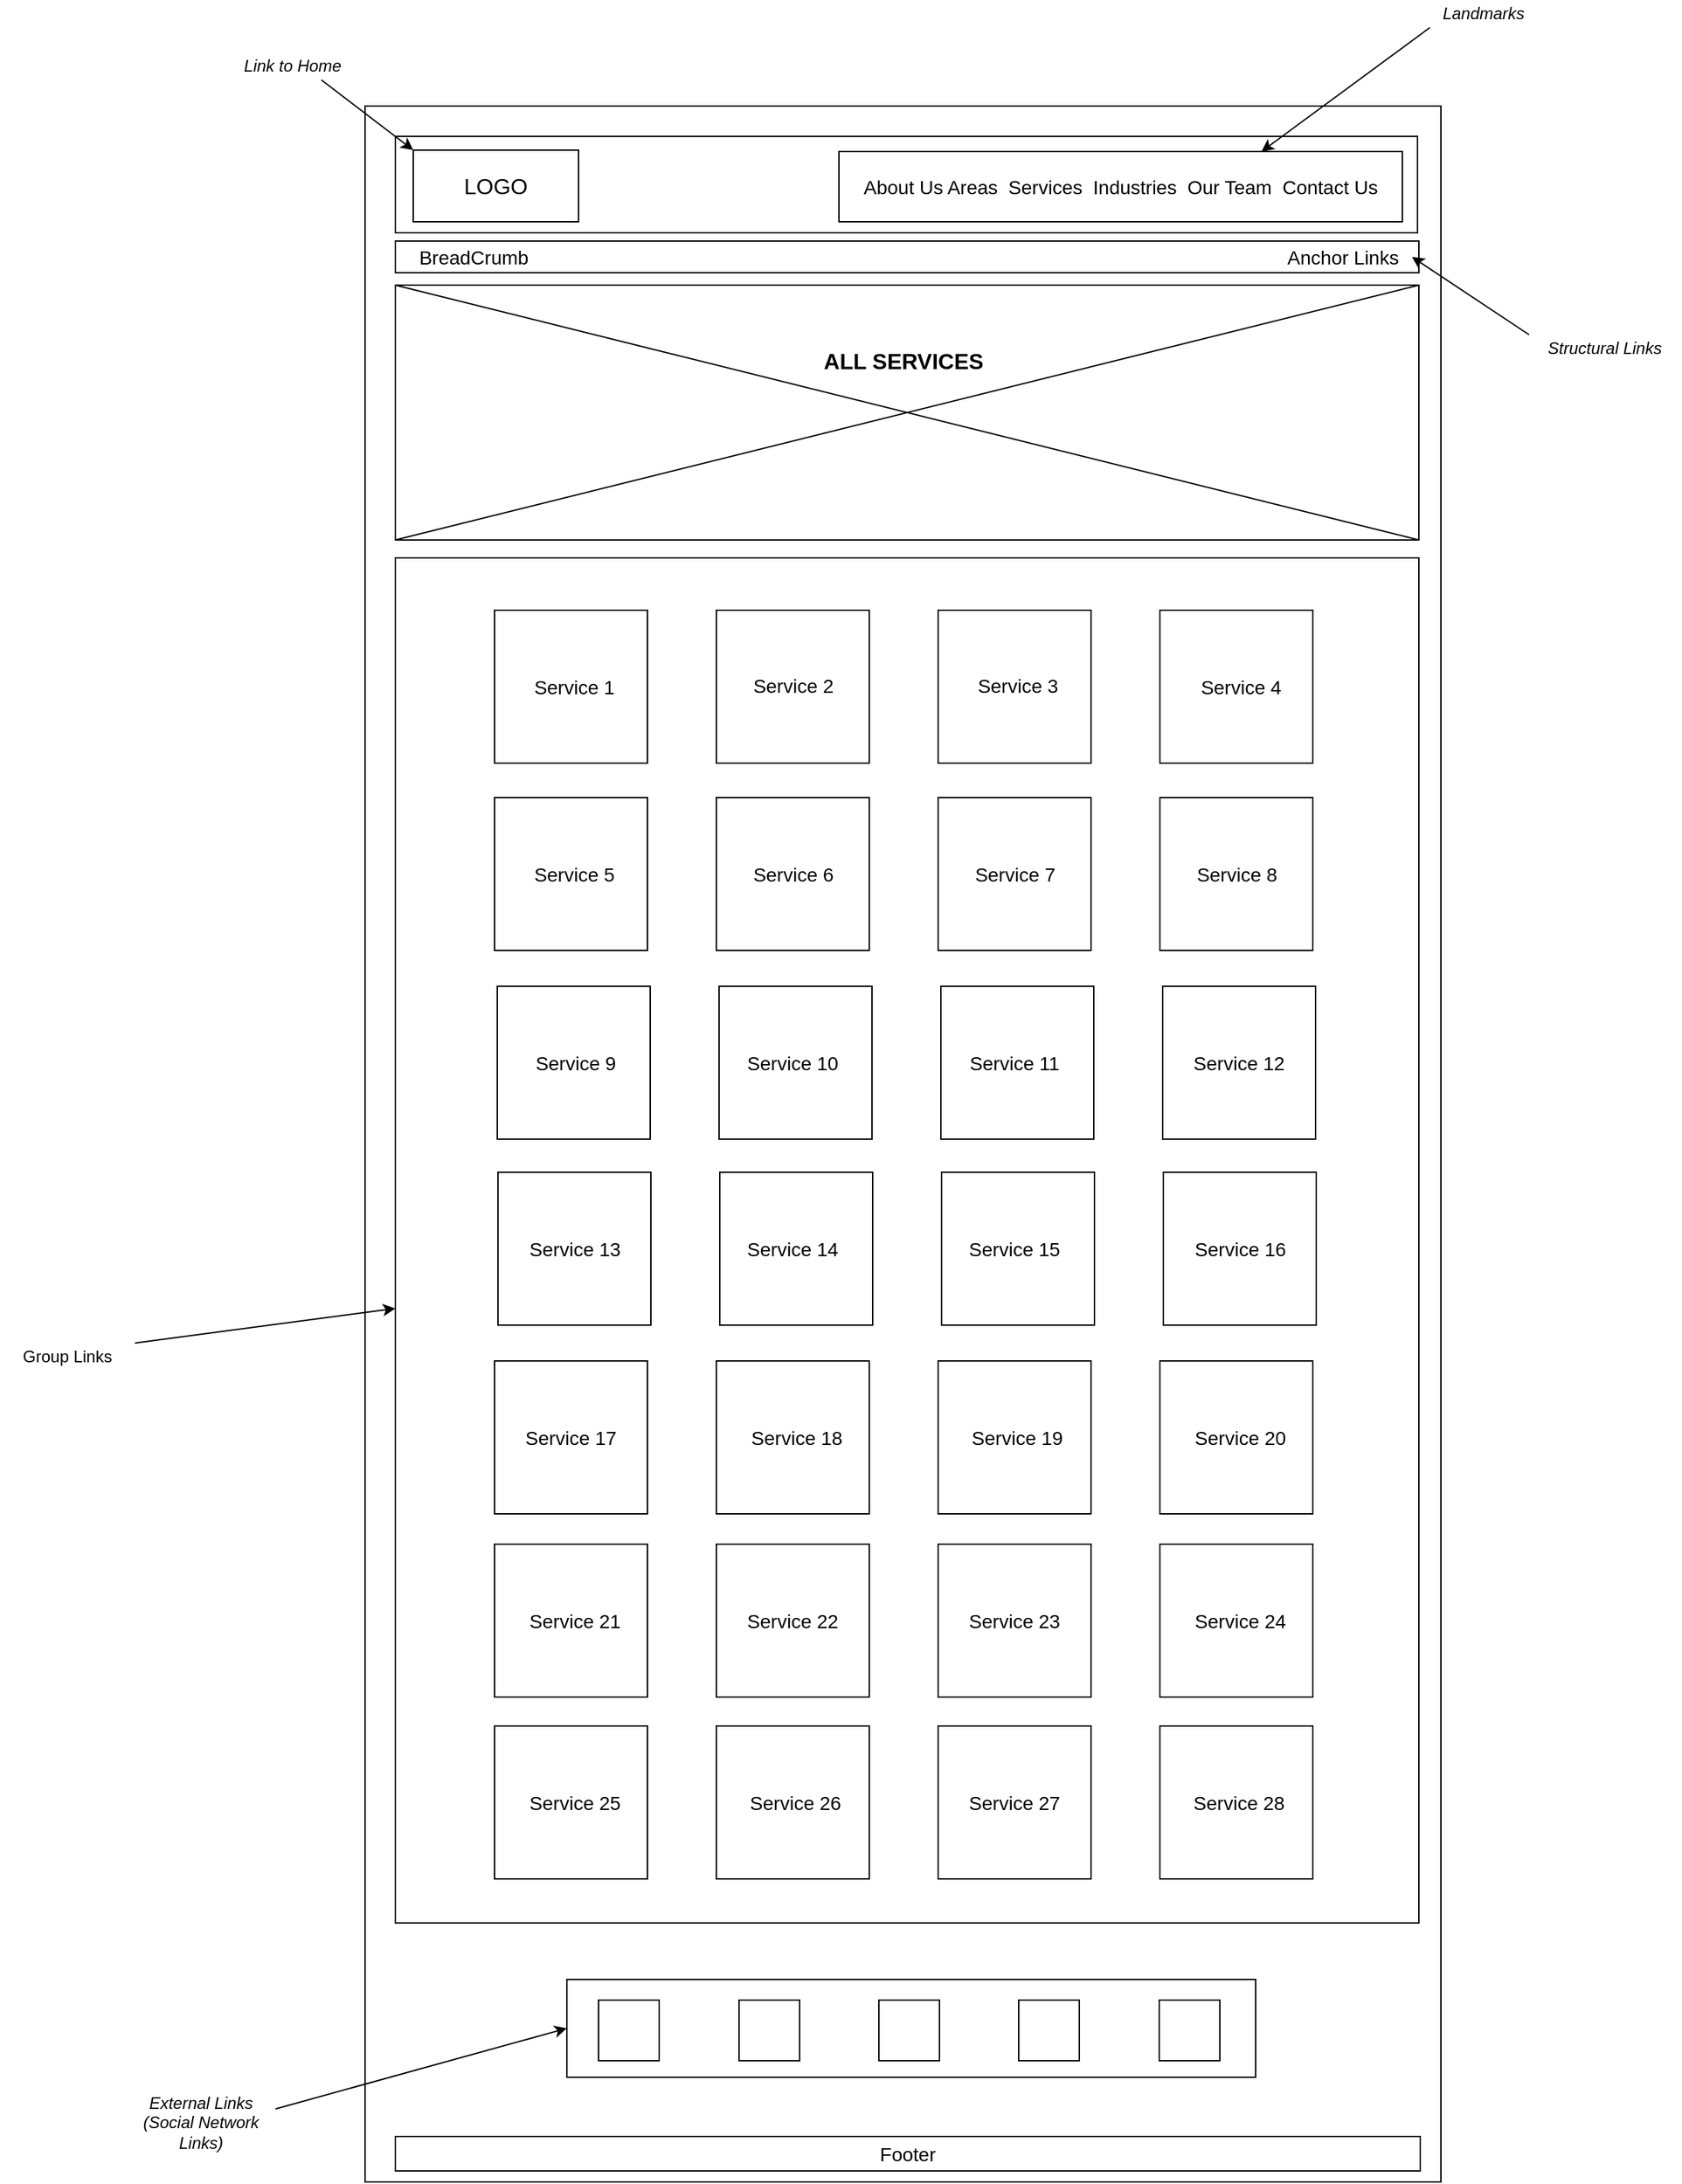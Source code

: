 <mxfile version="14.8.5" type="device"><diagram id="a87UVaZ-Os5_UeMNdmMl" name="Page-1"><mxGraphModel dx="1750" dy="1097" grid="0" gridSize="10" guides="1" tooltips="1" connect="1" arrows="1" fold="1" page="0" pageScale="1" pageWidth="850" pageHeight="1100" math="0" shadow="0"><root><mxCell id="0"/><mxCell id="1" parent="0"/><mxCell id="JYEP-GPGzD1MRdvZy-1S-18" value="" style="rounded=0;whiteSpace=wrap;html=1;fillColor=none;" parent="1" vertex="1"><mxGeometry x="63" y="-75" width="781" height="1507" as="geometry"/></mxCell><mxCell id="JYEP-GPGzD1MRdvZy-1S-19" value="" style="rounded=0;whiteSpace=wrap;html=1;fillColor=none;" parent="1" vertex="1"><mxGeometry x="85" y="-53" width="742" height="70" as="geometry"/></mxCell><mxCell id="JYEP-GPGzD1MRdvZy-1S-20" value="&lt;font style=&quot;font-size: 16px&quot;&gt;LOGO&lt;/font&gt;" style="rounded=0;whiteSpace=wrap;html=1;fillColor=none;" parent="1" vertex="1"><mxGeometry x="98" y="-43" width="120" height="52" as="geometry"/></mxCell><mxCell id="JYEP-GPGzD1MRdvZy-1S-21" value="" style="rounded=0;whiteSpace=wrap;html=1;strokeColor=#000000;fillColor=none;" parent="1" vertex="1"><mxGeometry x="407" y="-42" width="409" height="51" as="geometry"/></mxCell><mxCell id="JYEP-GPGzD1MRdvZy-1S-22" value="&lt;font style=&quot;font-size: 14px&quot;&gt;About Us Areas&amp;nbsp; Services&amp;nbsp; Industries&amp;nbsp; &lt;/font&gt;&lt;font style=&quot;font-size: 14px&quot;&gt;Our Team&amp;nbsp; Contact Us&lt;/font&gt;" style="text;html=1;strokeColor=none;fillColor=none;align=left;verticalAlign=middle;whiteSpace=wrap;rounded=0;" parent="1" vertex="1"><mxGeometry x="423" y="-26.5" width="379" height="20" as="geometry"/></mxCell><mxCell id="JYEP-GPGzD1MRdvZy-1S-23" value="&lt;i&gt;Landmarks&lt;/i&gt;" style="text;html=1;strokeColor=none;fillColor=none;align=center;verticalAlign=middle;whiteSpace=wrap;rounded=0;" parent="1" vertex="1"><mxGeometry x="836" y="-152" width="78" height="20" as="geometry"/></mxCell><mxCell id="JYEP-GPGzD1MRdvZy-1S-24" value="" style="endArrow=classic;html=1;entryX=0.75;entryY=0;entryDx=0;entryDy=0;exitX=0;exitY=1;exitDx=0;exitDy=0;" parent="1" source="JYEP-GPGzD1MRdvZy-1S-23" target="JYEP-GPGzD1MRdvZy-1S-21" edge="1"><mxGeometry width="50" height="50" relative="1" as="geometry"><mxPoint x="879" y="-68" as="sourcePoint"/><mxPoint x="929" y="-118" as="targetPoint"/></mxGeometry></mxCell><mxCell id="JYEP-GPGzD1MRdvZy-1S-25" value="" style="endArrow=classic;html=1;entryX=0;entryY=0;entryDx=0;entryDy=0;exitX=0.75;exitY=1;exitDx=0;exitDy=0;" parent="1" source="JYEP-GPGzD1MRdvZy-1S-26" target="JYEP-GPGzD1MRdvZy-1S-20" edge="1"><mxGeometry width="50" height="50" relative="1" as="geometry"><mxPoint x="18" y="-91.0" as="sourcePoint"/><mxPoint x="68" y="-141" as="targetPoint"/></mxGeometry></mxCell><mxCell id="JYEP-GPGzD1MRdvZy-1S-26" value="&lt;i&gt;Link to Home&lt;/i&gt;" style="text;html=1;strokeColor=none;fillColor=none;align=center;verticalAlign=middle;whiteSpace=wrap;rounded=0;" parent="1" vertex="1"><mxGeometry x="-31" y="-114" width="83" height="20" as="geometry"/></mxCell><mxCell id="JYEP-GPGzD1MRdvZy-1S-27" value="" style="rounded=0;whiteSpace=wrap;html=1;fillColor=none;strokeColor=#000000;" parent="1" vertex="1"><mxGeometry x="85" y="23" width="743" height="23" as="geometry"/></mxCell><mxCell id="JYEP-GPGzD1MRdvZy-1S-28" value="&lt;font style=&quot;font-size: 14px&quot;&gt;Anchor Links&lt;/font&gt;" style="text;html=1;strokeColor=none;fillColor=none;align=center;verticalAlign=middle;whiteSpace=wrap;rounded=0;" parent="1" vertex="1"><mxGeometry x="723" y="26.5" width="100" height="16" as="geometry"/></mxCell><mxCell id="JYEP-GPGzD1MRdvZy-1S-29" value="&lt;i&gt;Structural Links&lt;/i&gt;" style="text;html=1;strokeColor=none;fillColor=none;align=center;verticalAlign=middle;whiteSpace=wrap;rounded=0;" parent="1" vertex="1"><mxGeometry x="908" y="91" width="110" height="20" as="geometry"/></mxCell><mxCell id="JYEP-GPGzD1MRdvZy-1S-30" value="" style="endArrow=classic;html=1;entryX=1;entryY=0.5;entryDx=0;entryDy=0;exitX=0;exitY=0;exitDx=0;exitDy=0;" parent="1" source="JYEP-GPGzD1MRdvZy-1S-29" target="JYEP-GPGzD1MRdvZy-1S-28" edge="1"><mxGeometry width="50" height="50" relative="1" as="geometry"><mxPoint x="-22" y="32.0" as="sourcePoint"/><mxPoint x="28" y="-18" as="targetPoint"/></mxGeometry></mxCell><mxCell id="JYEP-GPGzD1MRdvZy-1S-31" value="" style="rounded=0;whiteSpace=wrap;html=1;fillColor=none;strokeColor=#000000;" parent="1" vertex="1"><mxGeometry x="85" y="55" width="743" height="185" as="geometry"/></mxCell><mxCell id="JYEP-GPGzD1MRdvZy-1S-32" value="" style="endArrow=none;html=1;entryX=0;entryY=0;entryDx=0;entryDy=0;exitX=1;exitY=1;exitDx=0;exitDy=0;" parent="1" source="JYEP-GPGzD1MRdvZy-1S-31" target="JYEP-GPGzD1MRdvZy-1S-31" edge="1"><mxGeometry width="50" height="50" relative="1" as="geometry"><mxPoint x="494" y="106" as="sourcePoint"/><mxPoint x="544" y="56" as="targetPoint"/></mxGeometry></mxCell><mxCell id="JYEP-GPGzD1MRdvZy-1S-33" value="" style="endArrow=none;html=1;entryX=1;entryY=0;entryDx=0;entryDy=0;exitX=0;exitY=1;exitDx=0;exitDy=0;" parent="1" source="JYEP-GPGzD1MRdvZy-1S-31" target="JYEP-GPGzD1MRdvZy-1S-31" edge="1"><mxGeometry width="50" height="50" relative="1" as="geometry"><mxPoint x="494" y="106" as="sourcePoint"/><mxPoint x="544" y="56" as="targetPoint"/></mxGeometry></mxCell><mxCell id="JYEP-GPGzD1MRdvZy-1S-34" value="&lt;b&gt;&lt;font style=&quot;font-size: 16px&quot;&gt;ALL SERVICES&lt;br&gt;&lt;/font&gt;&lt;/b&gt;" style="text;html=1;strokeColor=none;fillColor=none;align=center;verticalAlign=middle;whiteSpace=wrap;rounded=0;" parent="1" vertex="1"><mxGeometry x="388" y="100" width="132" height="20" as="geometry"/></mxCell><mxCell id="JYEP-GPGzD1MRdvZy-1S-53" value="&lt;font style=&quot;font-size: 14px&quot;&gt;Footer&lt;/font&gt;" style="rounded=0;whiteSpace=wrap;html=1;strokeColor=#000000;fillColor=none;" parent="1" vertex="1"><mxGeometry x="85" y="1399" width="744" height="25" as="geometry"/></mxCell><mxCell id="JYEP-GPGzD1MRdvZy-1S-61" value="Group Links" style="text;html=1;strokeColor=none;fillColor=none;align=center;verticalAlign=middle;whiteSpace=wrap;rounded=0;" parent="1" vertex="1"><mxGeometry x="-202" y="823" width="98" height="20" as="geometry"/></mxCell><mxCell id="JYEP-GPGzD1MRdvZy-1S-70" value="" style="whiteSpace=wrap;html=1;aspect=fixed;" parent="1" vertex="1"><mxGeometry x="157" y="291" width="111" height="111" as="geometry"/></mxCell><mxCell id="JYEP-GPGzD1MRdvZy-1S-71" value="" style="whiteSpace=wrap;html=1;aspect=fixed;" parent="1" vertex="1"><mxGeometry x="318" y="291" width="111" height="111" as="geometry"/></mxCell><mxCell id="JYEP-GPGzD1MRdvZy-1S-72" value="" style="whiteSpace=wrap;html=1;aspect=fixed;" parent="1" vertex="1"><mxGeometry x="479" y="291" width="111" height="111" as="geometry"/></mxCell><mxCell id="JYEP-GPGzD1MRdvZy-1S-73" value="" style="whiteSpace=wrap;html=1;aspect=fixed;" parent="1" vertex="1"><mxGeometry x="640" y="291" width="111" height="111" as="geometry"/></mxCell><mxCell id="JYEP-GPGzD1MRdvZy-1S-75" value="" style="whiteSpace=wrap;html=1;aspect=fixed;" parent="1" vertex="1"><mxGeometry x="157" y="427" width="111" height="111" as="geometry"/></mxCell><mxCell id="JYEP-GPGzD1MRdvZy-1S-76" value="" style="whiteSpace=wrap;html=1;aspect=fixed;" parent="1" vertex="1"><mxGeometry x="318" y="427" width="111" height="111" as="geometry"/></mxCell><mxCell id="JYEP-GPGzD1MRdvZy-1S-77" value="" style="whiteSpace=wrap;html=1;aspect=fixed;" parent="1" vertex="1"><mxGeometry x="479" y="427" width="111" height="111" as="geometry"/></mxCell><mxCell id="JYEP-GPGzD1MRdvZy-1S-78" value="" style="whiteSpace=wrap;html=1;aspect=fixed;" parent="1" vertex="1"><mxGeometry x="640" y="427" width="111" height="111" as="geometry"/></mxCell><mxCell id="JYEP-GPGzD1MRdvZy-1S-79" value="" style="whiteSpace=wrap;html=1;aspect=fixed;" parent="1" vertex="1"><mxGeometry x="159" y="564" width="111" height="111" as="geometry"/></mxCell><mxCell id="JYEP-GPGzD1MRdvZy-1S-80" value="" style="whiteSpace=wrap;html=1;aspect=fixed;" parent="1" vertex="1"><mxGeometry x="320" y="564" width="111" height="111" as="geometry"/></mxCell><mxCell id="JYEP-GPGzD1MRdvZy-1S-81" value="" style="whiteSpace=wrap;html=1;aspect=fixed;" parent="1" vertex="1"><mxGeometry x="481" y="564" width="111" height="111" as="geometry"/></mxCell><mxCell id="JYEP-GPGzD1MRdvZy-1S-82" value="" style="whiteSpace=wrap;html=1;aspect=fixed;" parent="1" vertex="1"><mxGeometry x="642" y="564" width="111" height="111" as="geometry"/></mxCell><mxCell id="JYEP-GPGzD1MRdvZy-1S-83" value="" style="whiteSpace=wrap;html=1;aspect=fixed;" parent="1" vertex="1"><mxGeometry x="159.5" y="699" width="111" height="111" as="geometry"/></mxCell><mxCell id="JYEP-GPGzD1MRdvZy-1S-84" value="" style="whiteSpace=wrap;html=1;aspect=fixed;" parent="1" vertex="1"><mxGeometry x="320.5" y="699" width="111" height="111" as="geometry"/></mxCell><mxCell id="JYEP-GPGzD1MRdvZy-1S-85" value="" style="whiteSpace=wrap;html=1;aspect=fixed;" parent="1" vertex="1"><mxGeometry x="481.5" y="699" width="111" height="111" as="geometry"/></mxCell><mxCell id="JYEP-GPGzD1MRdvZy-1S-86" value="" style="whiteSpace=wrap;html=1;aspect=fixed;" parent="1" vertex="1"><mxGeometry x="642.5" y="699" width="111" height="111" as="geometry"/></mxCell><mxCell id="JYEP-GPGzD1MRdvZy-1S-87" value="" style="whiteSpace=wrap;html=1;aspect=fixed;" parent="1" vertex="1"><mxGeometry x="157" y="836" width="111" height="111" as="geometry"/></mxCell><mxCell id="JYEP-GPGzD1MRdvZy-1S-88" value="" style="whiteSpace=wrap;html=1;aspect=fixed;" parent="1" vertex="1"><mxGeometry x="318" y="836" width="111" height="111" as="geometry"/></mxCell><mxCell id="JYEP-GPGzD1MRdvZy-1S-89" value="" style="whiteSpace=wrap;html=1;aspect=fixed;" parent="1" vertex="1"><mxGeometry x="479" y="836" width="111" height="111" as="geometry"/></mxCell><mxCell id="JYEP-GPGzD1MRdvZy-1S-90" value="" style="whiteSpace=wrap;html=1;aspect=fixed;" parent="1" vertex="1"><mxGeometry x="640" y="836" width="111" height="111" as="geometry"/></mxCell><mxCell id="JYEP-GPGzD1MRdvZy-1S-91" value="" style="whiteSpace=wrap;html=1;aspect=fixed;" parent="1" vertex="1"><mxGeometry x="157" y="969" width="111" height="111" as="geometry"/></mxCell><mxCell id="JYEP-GPGzD1MRdvZy-1S-92" value="" style="whiteSpace=wrap;html=1;aspect=fixed;" parent="1" vertex="1"><mxGeometry x="318" y="969" width="111" height="111" as="geometry"/></mxCell><mxCell id="JYEP-GPGzD1MRdvZy-1S-93" value="" style="whiteSpace=wrap;html=1;aspect=fixed;" parent="1" vertex="1"><mxGeometry x="479" y="969" width="111" height="111" as="geometry"/></mxCell><mxCell id="JYEP-GPGzD1MRdvZy-1S-94" value="" style="whiteSpace=wrap;html=1;aspect=fixed;" parent="1" vertex="1"><mxGeometry x="640" y="969" width="111" height="111" as="geometry"/></mxCell><mxCell id="JYEP-GPGzD1MRdvZy-1S-95" value="" style="whiteSpace=wrap;html=1;aspect=fixed;" parent="1" vertex="1"><mxGeometry x="157" y="1101" width="111" height="111" as="geometry"/></mxCell><mxCell id="JYEP-GPGzD1MRdvZy-1S-96" value="" style="whiteSpace=wrap;html=1;aspect=fixed;" parent="1" vertex="1"><mxGeometry x="318" y="1101" width="111" height="111" as="geometry"/></mxCell><mxCell id="JYEP-GPGzD1MRdvZy-1S-97" value="" style="whiteSpace=wrap;html=1;aspect=fixed;" parent="1" vertex="1"><mxGeometry x="479" y="1101" width="111" height="111" as="geometry"/></mxCell><mxCell id="JYEP-GPGzD1MRdvZy-1S-98" value="" style="whiteSpace=wrap;html=1;aspect=fixed;" parent="1" vertex="1"><mxGeometry x="640" y="1101" width="111" height="111" as="geometry"/></mxCell><mxCell id="JYEP-GPGzD1MRdvZy-1S-99" value="" style="rounded=0;whiteSpace=wrap;html=1;fillColor=none;" parent="1" vertex="1"><mxGeometry x="85" y="253" width="743" height="991" as="geometry"/></mxCell><mxCell id="JYEP-GPGzD1MRdvZy-1S-101" value="&lt;font style=&quot;font-size: 14px&quot;&gt;Service 1&lt;/font&gt;" style="text;html=1;strokeColor=none;fillColor=none;align=center;verticalAlign=middle;whiteSpace=wrap;rounded=0;" parent="1" vertex="1"><mxGeometry x="181.75" y="336.5" width="65.5" height="20" as="geometry"/></mxCell><mxCell id="JYEP-GPGzD1MRdvZy-1S-103" value="&lt;font style=&quot;font-size: 14px&quot;&gt;Service 2&lt;br&gt;&lt;/font&gt;" style="text;html=1;strokeColor=none;fillColor=none;align=center;verticalAlign=middle;whiteSpace=wrap;rounded=0;" parent="1" vertex="1"><mxGeometry x="341" y="336" width="65.5" height="20" as="geometry"/></mxCell><mxCell id="JYEP-GPGzD1MRdvZy-1S-104" value="&lt;font style=&quot;font-size: 14px&quot;&gt;Service 3&lt;br&gt;&lt;/font&gt;" style="text;html=1;strokeColor=none;fillColor=none;align=center;verticalAlign=middle;whiteSpace=wrap;rounded=0;" parent="1" vertex="1"><mxGeometry x="504.25" y="336" width="65.5" height="20" as="geometry"/></mxCell><mxCell id="JYEP-GPGzD1MRdvZy-1S-105" value="&lt;font style=&quot;font-size: 14px&quot;&gt;Service 4&lt;br&gt;&lt;/font&gt;" style="text;html=1;strokeColor=none;fillColor=none;align=center;verticalAlign=middle;whiteSpace=wrap;rounded=0;" parent="1" vertex="1"><mxGeometry x="666" y="337" width="65.5" height="20" as="geometry"/></mxCell><mxCell id="JYEP-GPGzD1MRdvZy-1S-106" value="&lt;font style=&quot;font-size: 14px&quot;&gt;Service 5&lt;br&gt;&lt;/font&gt;" style="text;html=1;strokeColor=none;fillColor=none;align=center;verticalAlign=middle;whiteSpace=wrap;rounded=0;" parent="1" vertex="1"><mxGeometry x="181.75" y="472.5" width="65.5" height="20" as="geometry"/></mxCell><mxCell id="JYEP-GPGzD1MRdvZy-1S-108" value="&lt;font style=&quot;font-size: 14px&quot;&gt;Service 6&lt;br&gt;&lt;/font&gt;" style="text;html=1;strokeColor=none;fillColor=none;align=center;verticalAlign=middle;whiteSpace=wrap;rounded=0;" parent="1" vertex="1"><mxGeometry x="341" y="473" width="65.5" height="20" as="geometry"/></mxCell><mxCell id="JYEP-GPGzD1MRdvZy-1S-109" value="&lt;font style=&quot;font-size: 14px&quot;&gt;Service 7&lt;br&gt;&lt;/font&gt;" style="text;html=1;strokeColor=none;fillColor=none;align=center;verticalAlign=middle;whiteSpace=wrap;rounded=0;" parent="1" vertex="1"><mxGeometry x="502" y="473" width="65.5" height="20" as="geometry"/></mxCell><mxCell id="JYEP-GPGzD1MRdvZy-1S-110" value="&lt;font style=&quot;font-size: 14px&quot;&gt;Service 8&lt;br&gt;&lt;/font&gt;" style="text;html=1;strokeColor=none;fillColor=none;align=center;verticalAlign=middle;whiteSpace=wrap;rounded=0;" parent="1" vertex="1"><mxGeometry x="663" y="473" width="65.5" height="20" as="geometry"/></mxCell><mxCell id="JYEP-GPGzD1MRdvZy-1S-111" value="&lt;font style=&quot;font-size: 14px&quot;&gt;Service 9&lt;br&gt;&lt;/font&gt;" style="text;html=1;strokeColor=none;fillColor=none;align=center;verticalAlign=middle;whiteSpace=wrap;rounded=0;" parent="1" vertex="1"><mxGeometry x="183" y="610" width="65.5" height="20" as="geometry"/></mxCell><mxCell id="JYEP-GPGzD1MRdvZy-1S-112" value="&lt;font style=&quot;font-size: 14px&quot;&gt;Service 10&lt;br&gt;&lt;/font&gt;" style="text;html=1;strokeColor=none;fillColor=none;align=center;verticalAlign=middle;whiteSpace=wrap;rounded=0;" parent="1" vertex="1"><mxGeometry x="337" y="610" width="73" height="20" as="geometry"/></mxCell><mxCell id="JYEP-GPGzD1MRdvZy-1S-114" value="&lt;div&gt;&lt;font style=&quot;font-size: 14px&quot;&gt;Service 11&lt;/font&gt;&lt;/div&gt;" style="text;html=1;strokeColor=none;fillColor=none;align=center;verticalAlign=middle;whiteSpace=wrap;rounded=0;" parent="1" vertex="1"><mxGeometry x="498" y="610" width="73" height="20" as="geometry"/></mxCell><mxCell id="JYEP-GPGzD1MRdvZy-1S-115" value="&lt;font style=&quot;font-size: 14px&quot;&gt;Service 12&lt;/font&gt;" style="text;html=1;strokeColor=none;fillColor=none;align=center;verticalAlign=middle;whiteSpace=wrap;rounded=0;" parent="1" vertex="1"><mxGeometry x="661" y="610" width="73" height="20" as="geometry"/></mxCell><mxCell id="JYEP-GPGzD1MRdvZy-1S-116" value="&lt;font style=&quot;font-size: 14px&quot;&gt;Service 13&lt;/font&gt;" style="text;html=1;strokeColor=none;fillColor=none;align=center;verticalAlign=middle;whiteSpace=wrap;rounded=0;" parent="1" vertex="1"><mxGeometry x="179" y="745" width="73" height="20" as="geometry"/></mxCell><mxCell id="JYEP-GPGzD1MRdvZy-1S-117" value="&lt;font style=&quot;font-size: 14px&quot;&gt;Service 14&lt;/font&gt;" style="text;html=1;strokeColor=none;fillColor=none;align=center;verticalAlign=middle;whiteSpace=wrap;rounded=0;" parent="1" vertex="1"><mxGeometry x="337" y="745" width="73" height="20" as="geometry"/></mxCell><mxCell id="JYEP-GPGzD1MRdvZy-1S-118" value="&lt;font style=&quot;font-size: 14px&quot;&gt;Service 15&lt;/font&gt;" style="text;html=1;strokeColor=none;fillColor=none;align=center;verticalAlign=middle;whiteSpace=wrap;rounded=0;" parent="1" vertex="1"><mxGeometry x="498" y="745" width="73" height="20" as="geometry"/></mxCell><mxCell id="JYEP-GPGzD1MRdvZy-1S-119" value="&lt;font style=&quot;font-size: 14px&quot;&gt;Service 16&lt;/font&gt;" style="text;html=1;strokeColor=none;fillColor=none;align=center;verticalAlign=middle;whiteSpace=wrap;rounded=0;" parent="1" vertex="1"><mxGeometry x="662" y="745" width="73" height="20" as="geometry"/></mxCell><mxCell id="JYEP-GPGzD1MRdvZy-1S-120" value="&lt;font style=&quot;font-size: 14px&quot;&gt;Service 17&lt;/font&gt;" style="text;html=1;strokeColor=none;fillColor=none;align=center;verticalAlign=middle;whiteSpace=wrap;rounded=0;" parent="1" vertex="1"><mxGeometry x="176" y="882" width="73" height="20" as="geometry"/></mxCell><mxCell id="JYEP-GPGzD1MRdvZy-1S-121" value="&lt;font style=&quot;font-size: 14px&quot;&gt;Service 18&lt;/font&gt;" style="text;html=1;strokeColor=none;fillColor=none;align=center;verticalAlign=middle;whiteSpace=wrap;rounded=0;" parent="1" vertex="1"><mxGeometry x="340" y="882" width="73" height="20" as="geometry"/></mxCell><mxCell id="JYEP-GPGzD1MRdvZy-1S-122" value="&lt;font style=&quot;font-size: 14px&quot;&gt;Service 19&lt;/font&gt;" style="text;html=1;strokeColor=none;fillColor=none;align=center;verticalAlign=middle;whiteSpace=wrap;rounded=0;" parent="1" vertex="1"><mxGeometry x="500" y="882" width="73" height="20" as="geometry"/></mxCell><mxCell id="JYEP-GPGzD1MRdvZy-1S-123" value="&lt;font style=&quot;font-size: 14px&quot;&gt;Service 20&lt;br&gt;&lt;/font&gt;" style="text;html=1;strokeColor=none;fillColor=none;align=center;verticalAlign=middle;whiteSpace=wrap;rounded=0;" parent="1" vertex="1"><mxGeometry x="662" y="882" width="73" height="20" as="geometry"/></mxCell><mxCell id="JYEP-GPGzD1MRdvZy-1S-124" value="&lt;font style=&quot;font-size: 14px&quot;&gt;Service 21&lt;br&gt;&lt;/font&gt;" style="text;html=1;strokeColor=none;fillColor=none;align=center;verticalAlign=middle;whiteSpace=wrap;rounded=0;" parent="1" vertex="1"><mxGeometry x="179" y="1015" width="73" height="20" as="geometry"/></mxCell><mxCell id="JYEP-GPGzD1MRdvZy-1S-125" value="&lt;font style=&quot;font-size: 14px&quot;&gt;Service 22&lt;br&gt;&lt;/font&gt;" style="text;html=1;strokeColor=none;fillColor=none;align=center;verticalAlign=middle;whiteSpace=wrap;rounded=0;" parent="1" vertex="1"><mxGeometry x="337" y="1015" width="73" height="20" as="geometry"/></mxCell><mxCell id="JYEP-GPGzD1MRdvZy-1S-126" value="&lt;font style=&quot;font-size: 14px&quot;&gt;Service 23&lt;br&gt;&lt;/font&gt;" style="text;html=1;strokeColor=none;fillColor=none;align=center;verticalAlign=middle;whiteSpace=wrap;rounded=0;" parent="1" vertex="1"><mxGeometry x="498" y="1015" width="73" height="20" as="geometry"/></mxCell><mxCell id="JYEP-GPGzD1MRdvZy-1S-127" value="&lt;font style=&quot;font-size: 14px&quot;&gt;Service 24&lt;br&gt;&lt;/font&gt;" style="text;html=1;strokeColor=none;fillColor=none;align=center;verticalAlign=middle;whiteSpace=wrap;rounded=0;" parent="1" vertex="1"><mxGeometry x="662" y="1015" width="73" height="20" as="geometry"/></mxCell><mxCell id="JYEP-GPGzD1MRdvZy-1S-128" value="&lt;font style=&quot;font-size: 14px&quot;&gt;Service 25&lt;br&gt;&lt;/font&gt;" style="text;html=1;strokeColor=none;fillColor=none;align=center;verticalAlign=middle;whiteSpace=wrap;rounded=0;" parent="1" vertex="1"><mxGeometry x="179" y="1147" width="73" height="20" as="geometry"/></mxCell><mxCell id="JYEP-GPGzD1MRdvZy-1S-129" value="&lt;font style=&quot;font-size: 14px&quot;&gt;Service 26&lt;br&gt;&lt;/font&gt;" style="text;html=1;strokeColor=none;fillColor=none;align=center;verticalAlign=middle;whiteSpace=wrap;rounded=0;" parent="1" vertex="1"><mxGeometry x="339" y="1147" width="73" height="20" as="geometry"/></mxCell><mxCell id="JYEP-GPGzD1MRdvZy-1S-130" value="&lt;font style=&quot;font-size: 14px&quot;&gt;Service 27&lt;br&gt;&lt;/font&gt;" style="text;html=1;strokeColor=none;fillColor=none;align=center;verticalAlign=middle;whiteSpace=wrap;rounded=0;" parent="1" vertex="1"><mxGeometry x="498" y="1147" width="73" height="20" as="geometry"/></mxCell><mxCell id="JYEP-GPGzD1MRdvZy-1S-131" value="&lt;font style=&quot;font-size: 14px&quot;&gt;Service 28&lt;br&gt;&lt;/font&gt;" style="text;html=1;strokeColor=none;fillColor=none;align=center;verticalAlign=middle;whiteSpace=wrap;rounded=0;" parent="1" vertex="1"><mxGeometry x="661" y="1147" width="73" height="20" as="geometry"/></mxCell><mxCell id="8QTnzvuH4--8LG7pbw9X-1" value="&lt;div&gt;&lt;font style=&quot;font-size: 14px&quot;&gt;BreadCrumb&lt;/font&gt;&lt;/div&gt;" style="text;html=1;strokeColor=none;fillColor=none;align=center;verticalAlign=middle;whiteSpace=wrap;rounded=0;" parent="1" vertex="1"><mxGeometry x="92" y="26.5" width="100" height="16" as="geometry"/></mxCell><mxCell id="152nw0R2NlfHeva5Feqv-1" value="" style="endArrow=classic;html=1;exitX=1;exitY=0;exitDx=0;exitDy=0;" parent="1" source="JYEP-GPGzD1MRdvZy-1S-61" target="JYEP-GPGzD1MRdvZy-1S-99" edge="1"><mxGeometry width="50" height="50" relative="1" as="geometry"><mxPoint x="370" y="557" as="sourcePoint"/><mxPoint x="420" y="507" as="targetPoint"/></mxGeometry></mxCell><mxCell id="QL6bqvjZHu-c_FzN7gET-1" value="&lt;i&gt;External Links (Social Network Links)&lt;/i&gt;" style="text;html=1;strokeColor=none;fillColor=none;align=center;verticalAlign=middle;whiteSpace=wrap;rounded=0;" vertex="1" parent="1"><mxGeometry x="-110" y="1379" width="108" height="20" as="geometry"/></mxCell><mxCell id="QL6bqvjZHu-c_FzN7gET-2" value="" style="whiteSpace=wrap;html=1;aspect=fixed;" vertex="1" parent="1"><mxGeometry x="232.5" y="1300" width="44" height="44" as="geometry"/></mxCell><mxCell id="QL6bqvjZHu-c_FzN7gET-3" value="" style="whiteSpace=wrap;html=1;aspect=fixed;" vertex="1" parent="1"><mxGeometry x="436" y="1300" width="44" height="44" as="geometry"/></mxCell><mxCell id="QL6bqvjZHu-c_FzN7gET-4" value="" style="whiteSpace=wrap;html=1;aspect=fixed;" vertex="1" parent="1"><mxGeometry x="537.5" y="1300" width="44" height="44" as="geometry"/></mxCell><mxCell id="QL6bqvjZHu-c_FzN7gET-5" value="" style="whiteSpace=wrap;html=1;aspect=fixed;" vertex="1" parent="1"><mxGeometry x="334.5" y="1300" width="44" height="44" as="geometry"/></mxCell><mxCell id="QL6bqvjZHu-c_FzN7gET-6" value="" style="whiteSpace=wrap;html=1;aspect=fixed;" vertex="1" parent="1"><mxGeometry x="639.5" y="1300" width="44" height="44" as="geometry"/></mxCell><mxCell id="QL6bqvjZHu-c_FzN7gET-7" value="" style="rounded=0;whiteSpace=wrap;html=1;fillColor=none;" vertex="1" parent="1"><mxGeometry x="209.5" y="1285" width="500" height="71" as="geometry"/></mxCell><mxCell id="QL6bqvjZHu-c_FzN7gET-8" value="" style="endArrow=classic;html=1;exitX=1;exitY=0;exitDx=0;exitDy=0;entryX=0;entryY=0.5;entryDx=0;entryDy=0;" edge="1" parent="1" source="QL6bqvjZHu-c_FzN7gET-1" target="QL6bqvjZHu-c_FzN7gET-7"><mxGeometry width="50" height="50" relative="1" as="geometry"><mxPoint x="-27" y="1299" as="sourcePoint"/><mxPoint x="23" y="1249" as="targetPoint"/></mxGeometry></mxCell></root></mxGraphModel></diagram></mxfile>